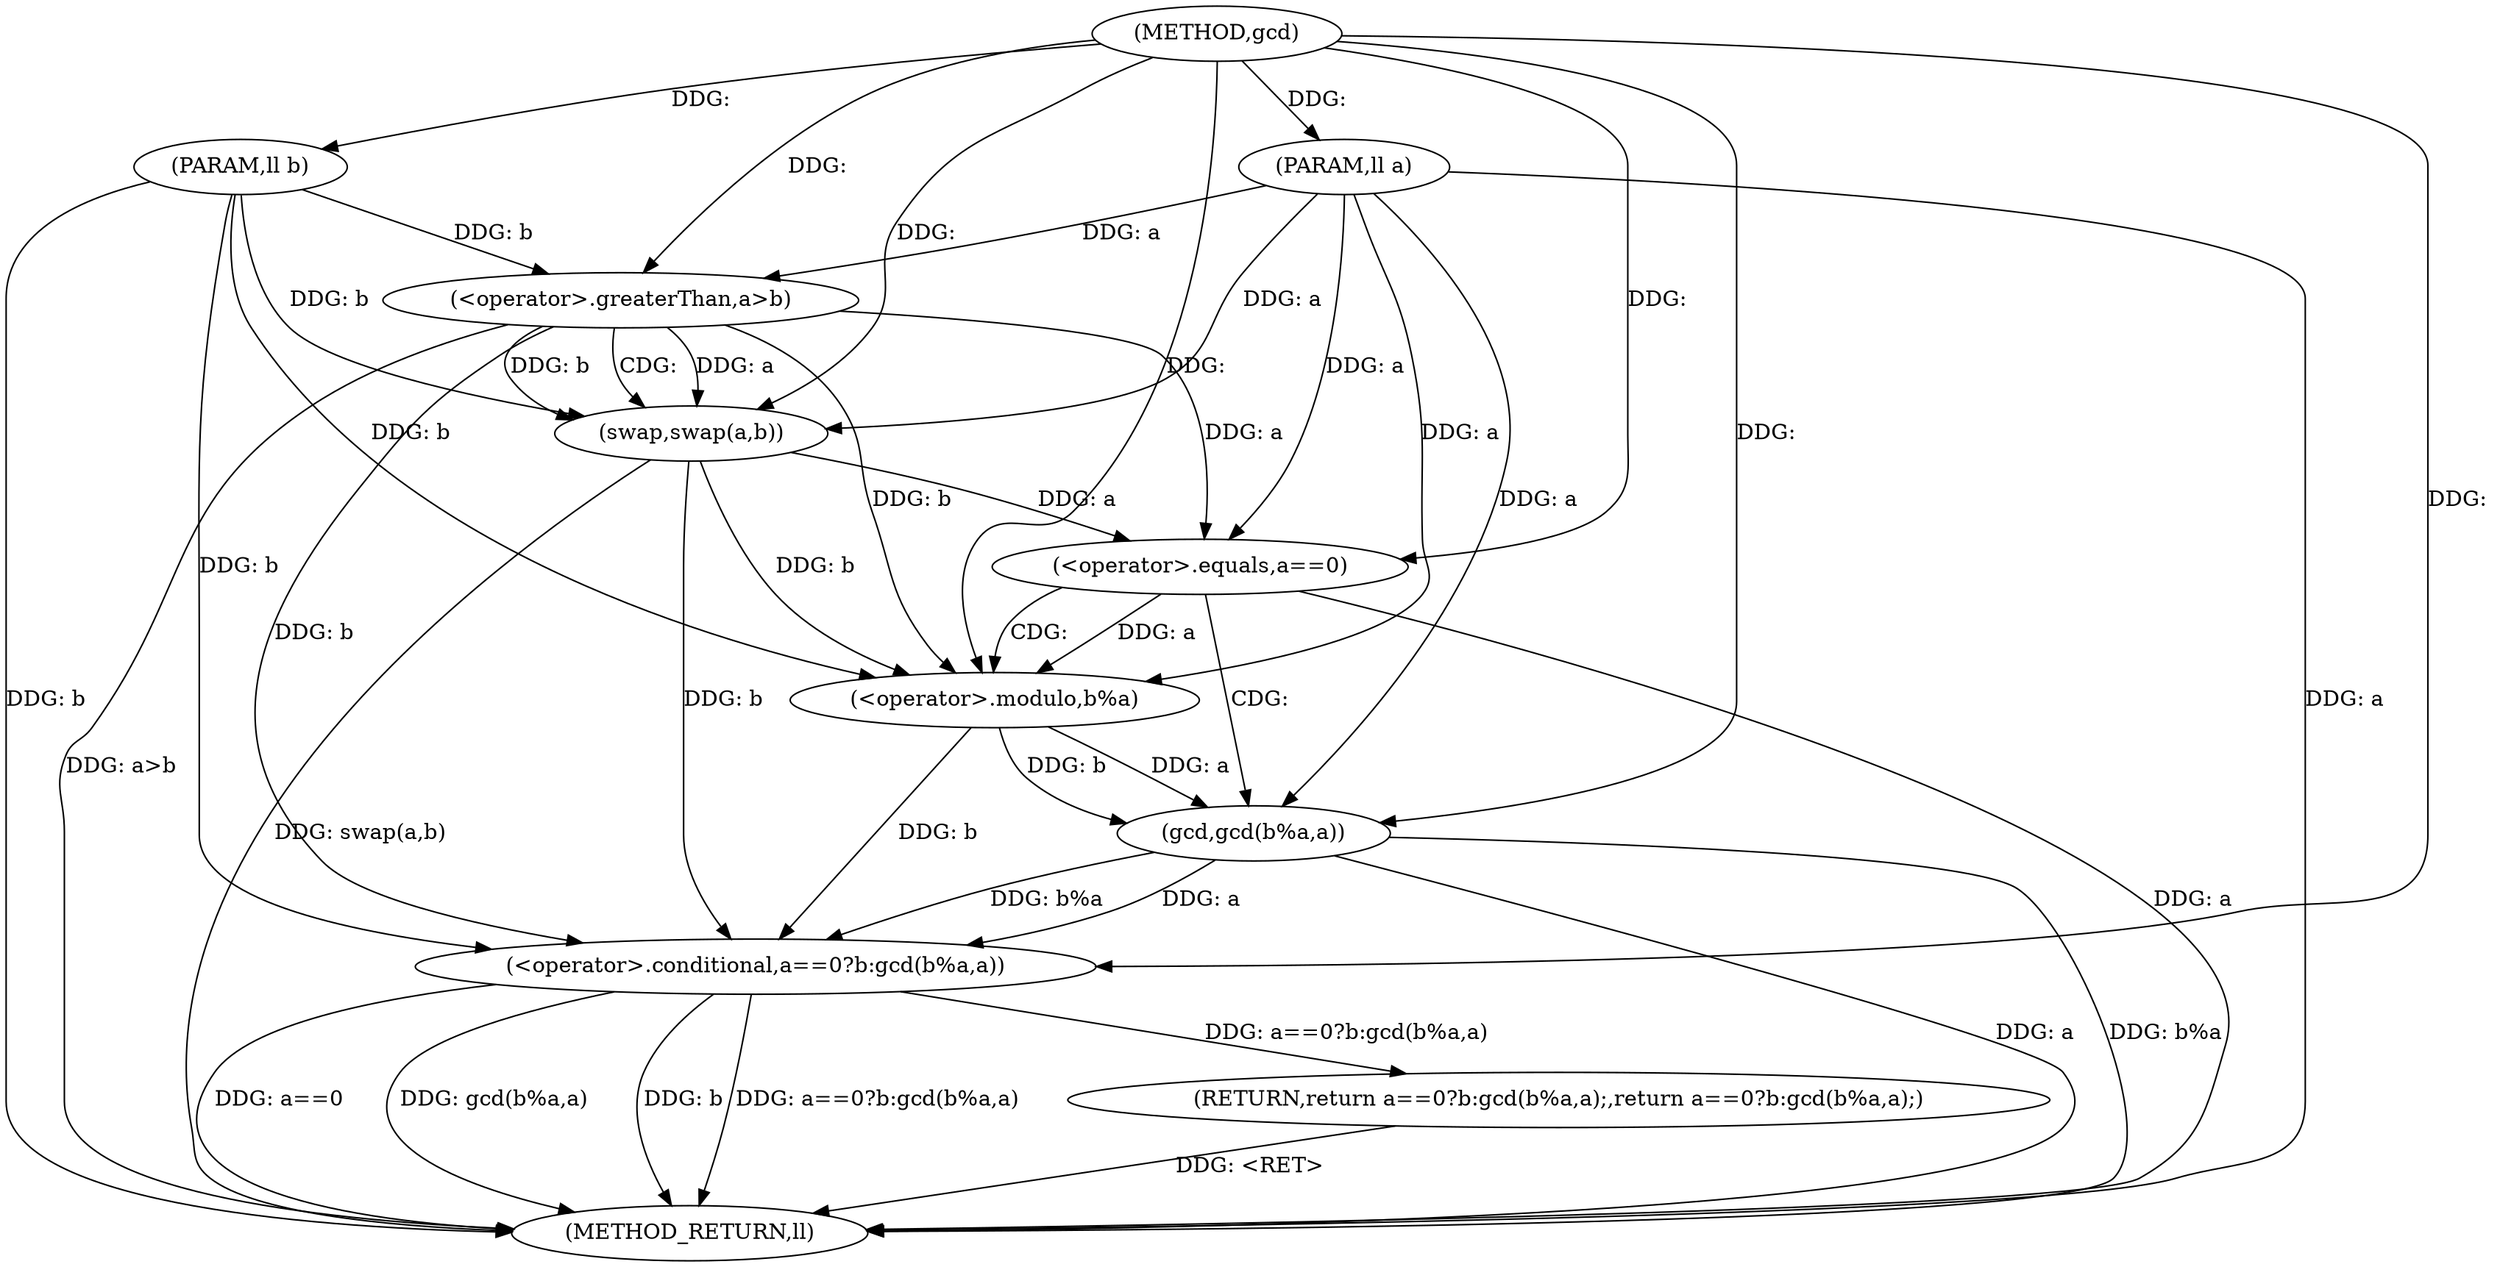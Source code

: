 digraph "gcd" {  
"1000169" [label = "(METHOD,gcd)" ]
"1000191" [label = "(METHOD_RETURN,ll)" ]
"1000170" [label = "(PARAM,ll a)" ]
"1000171" [label = "(PARAM,ll b)" ]
"1000180" [label = "(RETURN,return a==0?b:gcd(b%a,a);,return a==0?b:gcd(b%a,a);)" ]
"1000174" [label = "(<operator>.greaterThan,a>b)" ]
"1000177" [label = "(swap,swap(a,b))" ]
"1000181" [label = "(<operator>.conditional,a==0?b:gcd(b%a,a))" ]
"1000182" [label = "(<operator>.equals,a==0)" ]
"1000186" [label = "(gcd,gcd(b%a,a))" ]
"1000187" [label = "(<operator>.modulo,b%a)" ]
  "1000170" -> "1000191"  [ label = "DDG: a"] 
  "1000171" -> "1000191"  [ label = "DDG: b"] 
  "1000174" -> "1000191"  [ label = "DDG: a>b"] 
  "1000177" -> "1000191"  [ label = "DDG: swap(a,b)"] 
  "1000182" -> "1000191"  [ label = "DDG: a"] 
  "1000181" -> "1000191"  [ label = "DDG: a==0"] 
  "1000186" -> "1000191"  [ label = "DDG: b%a"] 
  "1000186" -> "1000191"  [ label = "DDG: a"] 
  "1000181" -> "1000191"  [ label = "DDG: gcd(b%a,a)"] 
  "1000181" -> "1000191"  [ label = "DDG: b"] 
  "1000181" -> "1000191"  [ label = "DDG: a==0?b:gcd(b%a,a)"] 
  "1000180" -> "1000191"  [ label = "DDG: <RET>"] 
  "1000169" -> "1000170"  [ label = "DDG: "] 
  "1000169" -> "1000171"  [ label = "DDG: "] 
  "1000181" -> "1000180"  [ label = "DDG: a==0?b:gcd(b%a,a)"] 
  "1000186" -> "1000181"  [ label = "DDG: a"] 
  "1000186" -> "1000181"  [ label = "DDG: b%a"] 
  "1000174" -> "1000181"  [ label = "DDG: b"] 
  "1000177" -> "1000181"  [ label = "DDG: b"] 
  "1000187" -> "1000181"  [ label = "DDG: b"] 
  "1000171" -> "1000181"  [ label = "DDG: b"] 
  "1000169" -> "1000181"  [ label = "DDG: "] 
  "1000170" -> "1000174"  [ label = "DDG: a"] 
  "1000169" -> "1000174"  [ label = "DDG: "] 
  "1000171" -> "1000174"  [ label = "DDG: b"] 
  "1000174" -> "1000177"  [ label = "DDG: a"] 
  "1000170" -> "1000177"  [ label = "DDG: a"] 
  "1000169" -> "1000177"  [ label = "DDG: "] 
  "1000174" -> "1000177"  [ label = "DDG: b"] 
  "1000171" -> "1000177"  [ label = "DDG: b"] 
  "1000174" -> "1000182"  [ label = "DDG: a"] 
  "1000177" -> "1000182"  [ label = "DDG: a"] 
  "1000170" -> "1000182"  [ label = "DDG: a"] 
  "1000169" -> "1000182"  [ label = "DDG: "] 
  "1000187" -> "1000186"  [ label = "DDG: b"] 
  "1000187" -> "1000186"  [ label = "DDG: a"] 
  "1000170" -> "1000186"  [ label = "DDG: a"] 
  "1000169" -> "1000186"  [ label = "DDG: "] 
  "1000174" -> "1000187"  [ label = "DDG: b"] 
  "1000177" -> "1000187"  [ label = "DDG: b"] 
  "1000171" -> "1000187"  [ label = "DDG: b"] 
  "1000169" -> "1000187"  [ label = "DDG: "] 
  "1000182" -> "1000187"  [ label = "DDG: a"] 
  "1000170" -> "1000187"  [ label = "DDG: a"] 
  "1000174" -> "1000177"  [ label = "CDG: "] 
  "1000182" -> "1000187"  [ label = "CDG: "] 
  "1000182" -> "1000186"  [ label = "CDG: "] 
}
